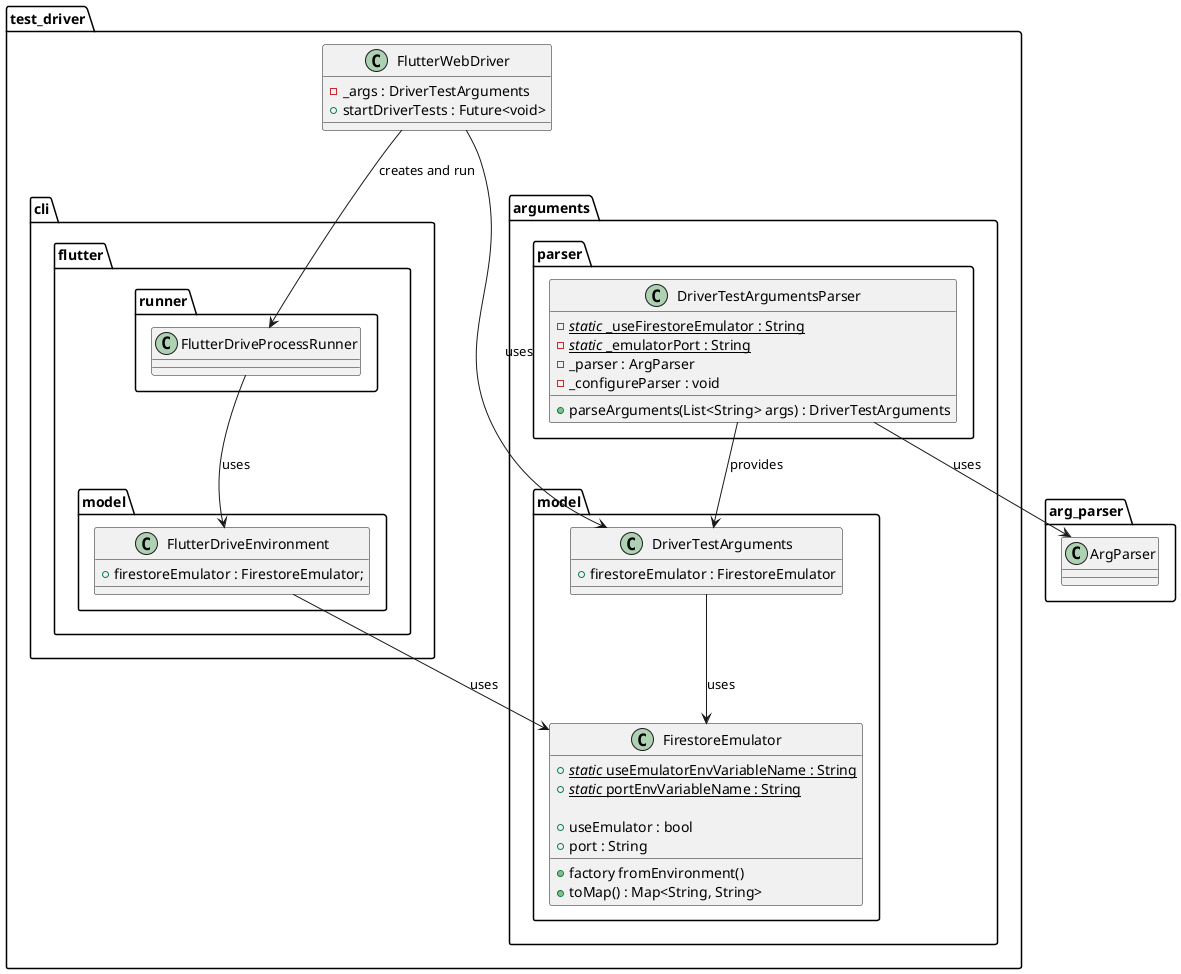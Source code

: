 @startuml firestore_emulator_class_diagram

package arg_parser {
    class ArgParser {}
}

package test_driver {
    class FlutterWebDriver {
        - _args : DriverTestArguments
        + startDriverTests : Future<void>  
    }

    package arguments {
        package model {
            class DriverTestArguments {
                + firestoreEmulator : FirestoreEmulator
            }

            class FirestoreEmulator {
                + {static} //static// useEmulatorEnvVariableName : String
                + {static} //static// portEnvVariableName : String

                + useEmulator : bool
                + port : String

                + factory fromEnvironment()
                + toMap() : Map<String, String>
            }
        }

        package parser {
            class DriverTestArgumentsParser {
                - {static} //static// _useFirestoreEmulator : String
                - {static} //static// _emulatorPort : String
                - _parser : ArgParser
                - _configureParser : void

                + parseArguments(List<String> args) : DriverTestArguments
            }
        }
    }

    package cli.flutter {
        package model as cli_flutter_model {
                class FlutterDriveEnvironment {
                + firestoreEmulator : FirestoreEmulator;
            }
        }

        package runner {
            class FlutterDriveProcessRunner {}
        }
    }
}

DriverTestArgumentsParser --> ArgParser : uses
DriverTestArgumentsParser --> DriverTestArguments : provides
DriverTestArguments --> FirestoreEmulator : uses
FlutterDriveEnvironment --> FirestoreEmulator : uses
FlutterWebDriver --> FlutterDriveProcessRunner : creates and run
FlutterWebDriver --> DriverTestArguments : uses
FlutterDriveProcessRunner --> FlutterDriveEnvironment : uses

@enduml
